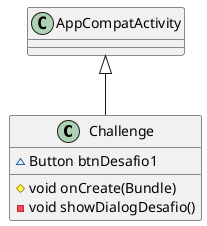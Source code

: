 @startuml
class Challenge {
~ Button btnDesafio1
# void onCreate(Bundle)
- void showDialogDesafio()
}


AppCompatActivity <|-- Challenge
@enduml
